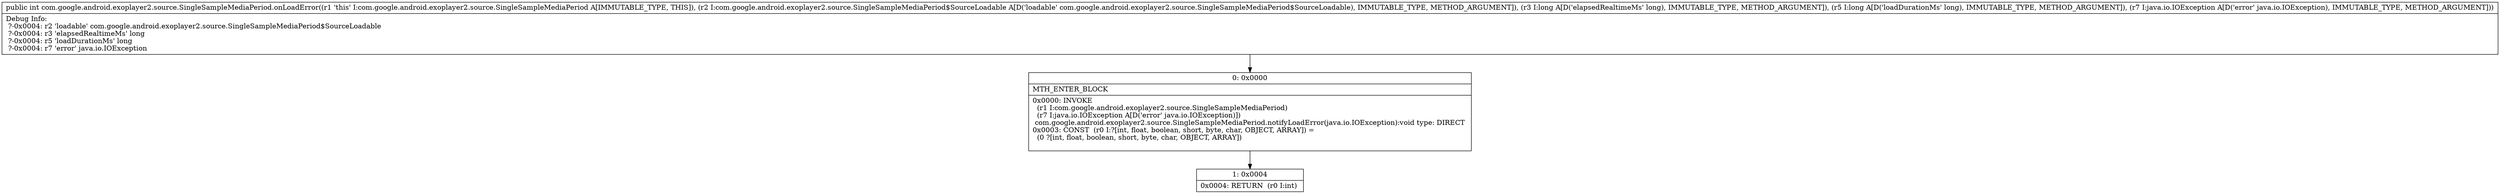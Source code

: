 digraph "CFG forcom.google.android.exoplayer2.source.SingleSampleMediaPeriod.onLoadError(Lcom\/google\/android\/exoplayer2\/source\/SingleSampleMediaPeriod$SourceLoadable;JJLjava\/io\/IOException;)I" {
Node_0 [shape=record,label="{0\:\ 0x0000|MTH_ENTER_BLOCK\l|0x0000: INVOKE  \l  (r1 I:com.google.android.exoplayer2.source.SingleSampleMediaPeriod)\l  (r7 I:java.io.IOException A[D('error' java.io.IOException)])\l com.google.android.exoplayer2.source.SingleSampleMediaPeriod.notifyLoadError(java.io.IOException):void type: DIRECT \l0x0003: CONST  (r0 I:?[int, float, boolean, short, byte, char, OBJECT, ARRAY]) = \l  (0 ?[int, float, boolean, short, byte, char, OBJECT, ARRAY])\l \l}"];
Node_1 [shape=record,label="{1\:\ 0x0004|0x0004: RETURN  (r0 I:int) \l}"];
MethodNode[shape=record,label="{public int com.google.android.exoplayer2.source.SingleSampleMediaPeriod.onLoadError((r1 'this' I:com.google.android.exoplayer2.source.SingleSampleMediaPeriod A[IMMUTABLE_TYPE, THIS]), (r2 I:com.google.android.exoplayer2.source.SingleSampleMediaPeriod$SourceLoadable A[D('loadable' com.google.android.exoplayer2.source.SingleSampleMediaPeriod$SourceLoadable), IMMUTABLE_TYPE, METHOD_ARGUMENT]), (r3 I:long A[D('elapsedRealtimeMs' long), IMMUTABLE_TYPE, METHOD_ARGUMENT]), (r5 I:long A[D('loadDurationMs' long), IMMUTABLE_TYPE, METHOD_ARGUMENT]), (r7 I:java.io.IOException A[D('error' java.io.IOException), IMMUTABLE_TYPE, METHOD_ARGUMENT]))  | Debug Info:\l  ?\-0x0004: r2 'loadable' com.google.android.exoplayer2.source.SingleSampleMediaPeriod$SourceLoadable\l  ?\-0x0004: r3 'elapsedRealtimeMs' long\l  ?\-0x0004: r5 'loadDurationMs' long\l  ?\-0x0004: r7 'error' java.io.IOException\l}"];
MethodNode -> Node_0;
Node_0 -> Node_1;
}

